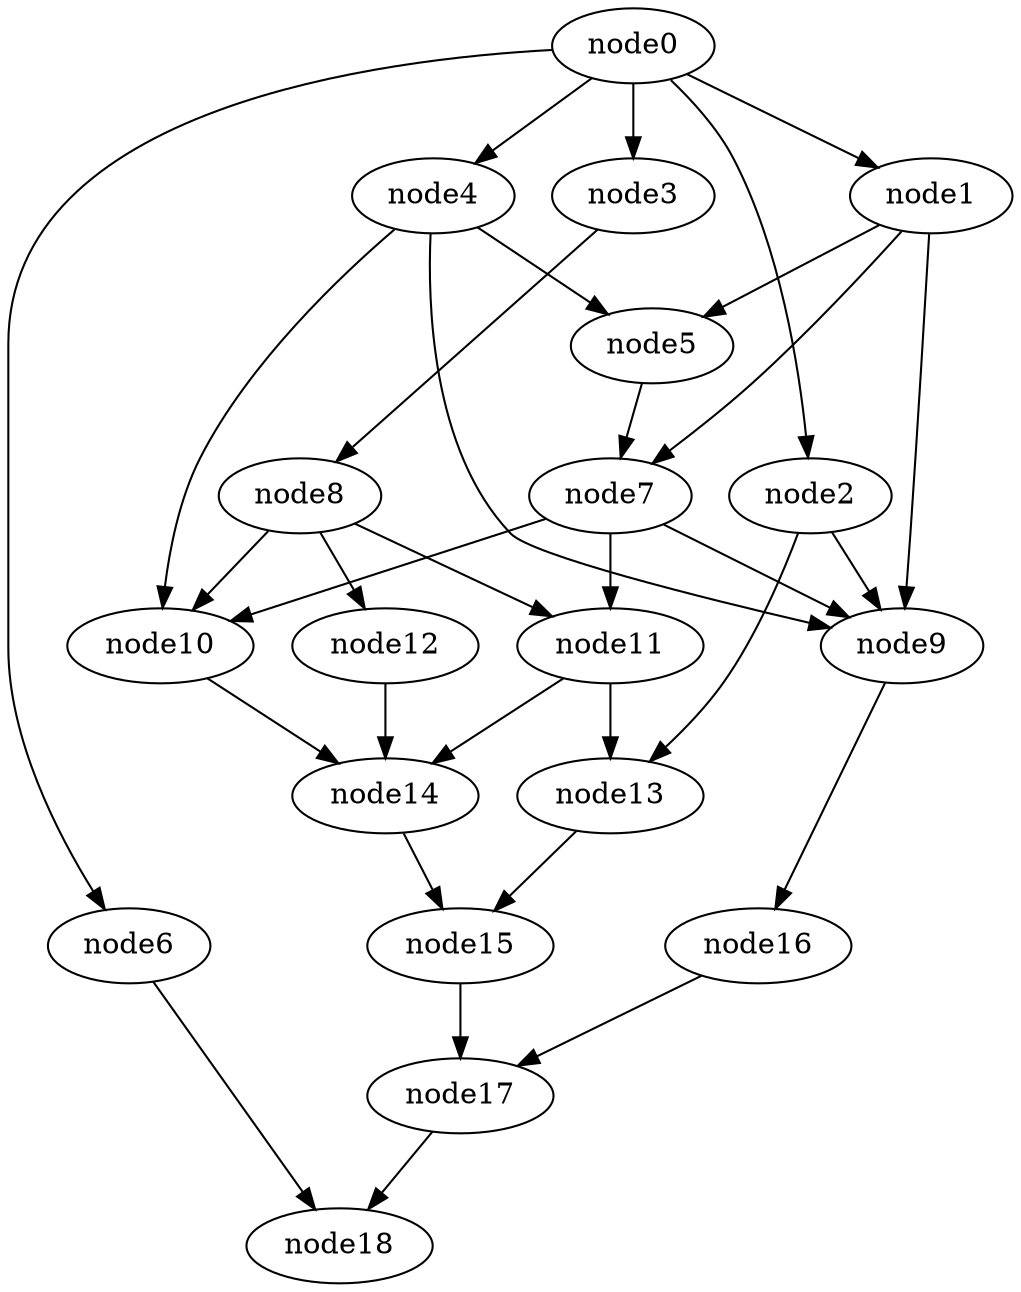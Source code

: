digraph g{
	node18
	node17 -> node18
	node16 -> node17
	node15 -> node17
	node14 -> node15
	node13 -> node15
	node12 -> node14
	node11 -> node14
	node11 -> node13
	node10 -> node14
	node9 -> node16
	node8 -> node12
	node8 -> node11
	node8 -> node10
	node7 -> node11
	node7 -> node10
	node7 -> node9
	node6 -> node18
	node5 -> node7
	node4 -> node10
	node4 -> node9
	node4 -> node5
	node3 -> node8
	node2 -> node13
	node2 -> node9
	node1 -> node9
	node1 -> node7
	node1 -> node5
	node0 -> node6
	node0 -> node4
	node0 -> node3
	node0 -> node2
	node0 -> node1
}
